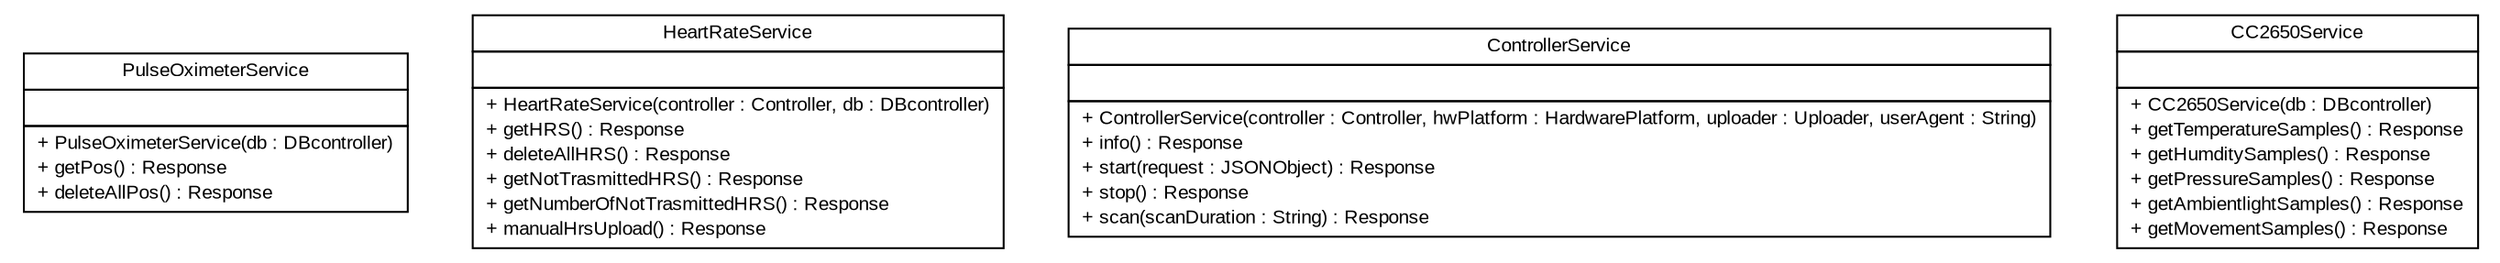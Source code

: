 #!/usr/local/bin/dot
#
# Class diagram 
# Generated by UMLGraph version R5_6 (http://www.umlgraph.org/)
#

digraph G {
	edge [fontname="arial",fontsize=10,labelfontname="arial",labelfontsize=10];
	node [fontname="arial",fontsize=10,shape=plaintext];
	nodesep=0.25;
	ranksep=0.5;
	// de.fhg.fit.biomos.sensorplatform.restservices.PulseOximeterService
	c607 [label=<<table title="de.fhg.fit.biomos.sensorplatform.restservices.PulseOximeterService" border="0" cellborder="1" cellspacing="0" cellpadding="2" port="p" href="./PulseOximeterService.html">
		<tr><td><table border="0" cellspacing="0" cellpadding="1">
<tr><td align="center" balign="center"> PulseOximeterService </td></tr>
		</table></td></tr>
		<tr><td><table border="0" cellspacing="0" cellpadding="1">
<tr><td align="left" balign="left">  </td></tr>
		</table></td></tr>
		<tr><td><table border="0" cellspacing="0" cellpadding="1">
<tr><td align="left" balign="left"> + PulseOximeterService(db : DBcontroller) </td></tr>
<tr><td align="left" balign="left"> + getPos() : Response </td></tr>
<tr><td align="left" balign="left"> + deleteAllPos() : Response </td></tr>
		</table></td></tr>
		</table>>, URL="./PulseOximeterService.html", fontname="arial", fontcolor="black", fontsize=10.0];
	// de.fhg.fit.biomos.sensorplatform.restservices.HeartRateService
	c608 [label=<<table title="de.fhg.fit.biomos.sensorplatform.restservices.HeartRateService" border="0" cellborder="1" cellspacing="0" cellpadding="2" port="p" href="./HeartRateService.html">
		<tr><td><table border="0" cellspacing="0" cellpadding="1">
<tr><td align="center" balign="center"> HeartRateService </td></tr>
		</table></td></tr>
		<tr><td><table border="0" cellspacing="0" cellpadding="1">
<tr><td align="left" balign="left">  </td></tr>
		</table></td></tr>
		<tr><td><table border="0" cellspacing="0" cellpadding="1">
<tr><td align="left" balign="left"> + HeartRateService(controller : Controller, db : DBcontroller) </td></tr>
<tr><td align="left" balign="left"> + getHRS() : Response </td></tr>
<tr><td align="left" balign="left"> + deleteAllHRS() : Response </td></tr>
<tr><td align="left" balign="left"> + getNotTrasmittedHRS() : Response </td></tr>
<tr><td align="left" balign="left"> + getNumberOfNotTrasmittedHRS() : Response </td></tr>
<tr><td align="left" balign="left"> + manualHrsUpload() : Response </td></tr>
		</table></td></tr>
		</table>>, URL="./HeartRateService.html", fontname="arial", fontcolor="black", fontsize=10.0];
	// de.fhg.fit.biomos.sensorplatform.restservices.ControllerService
	c609 [label=<<table title="de.fhg.fit.biomos.sensorplatform.restservices.ControllerService" border="0" cellborder="1" cellspacing="0" cellpadding="2" port="p" href="./ControllerService.html">
		<tr><td><table border="0" cellspacing="0" cellpadding="1">
<tr><td align="center" balign="center"> ControllerService </td></tr>
		</table></td></tr>
		<tr><td><table border="0" cellspacing="0" cellpadding="1">
<tr><td align="left" balign="left">  </td></tr>
		</table></td></tr>
		<tr><td><table border="0" cellspacing="0" cellpadding="1">
<tr><td align="left" balign="left"> + ControllerService(controller : Controller, hwPlatform : HardwarePlatform, uploader : Uploader, userAgent : String) </td></tr>
<tr><td align="left" balign="left"> + info() : Response </td></tr>
<tr><td align="left" balign="left"> + start(request : JSONObject) : Response </td></tr>
<tr><td align="left" balign="left"> + stop() : Response </td></tr>
<tr><td align="left" balign="left"> + scan(scanDuration : String) : Response </td></tr>
		</table></td></tr>
		</table>>, URL="./ControllerService.html", fontname="arial", fontcolor="black", fontsize=10.0];
	// de.fhg.fit.biomos.sensorplatform.restservices.CC2650Service
	c610 [label=<<table title="de.fhg.fit.biomos.sensorplatform.restservices.CC2650Service" border="0" cellborder="1" cellspacing="0" cellpadding="2" port="p" href="./CC2650Service.html">
		<tr><td><table border="0" cellspacing="0" cellpadding="1">
<tr><td align="center" balign="center"> CC2650Service </td></tr>
		</table></td></tr>
		<tr><td><table border="0" cellspacing="0" cellpadding="1">
<tr><td align="left" balign="left">  </td></tr>
		</table></td></tr>
		<tr><td><table border="0" cellspacing="0" cellpadding="1">
<tr><td align="left" balign="left"> + CC2650Service(db : DBcontroller) </td></tr>
<tr><td align="left" balign="left"> + getTemperatureSamples() : Response </td></tr>
<tr><td align="left" balign="left"> + getHumditySamples() : Response </td></tr>
<tr><td align="left" balign="left"> + getPressureSamples() : Response </td></tr>
<tr><td align="left" balign="left"> + getAmbientlightSamples() : Response </td></tr>
<tr><td align="left" balign="left"> + getMovementSamples() : Response </td></tr>
		</table></td></tr>
		</table>>, URL="./CC2650Service.html", fontname="arial", fontcolor="black", fontsize=10.0];
}

